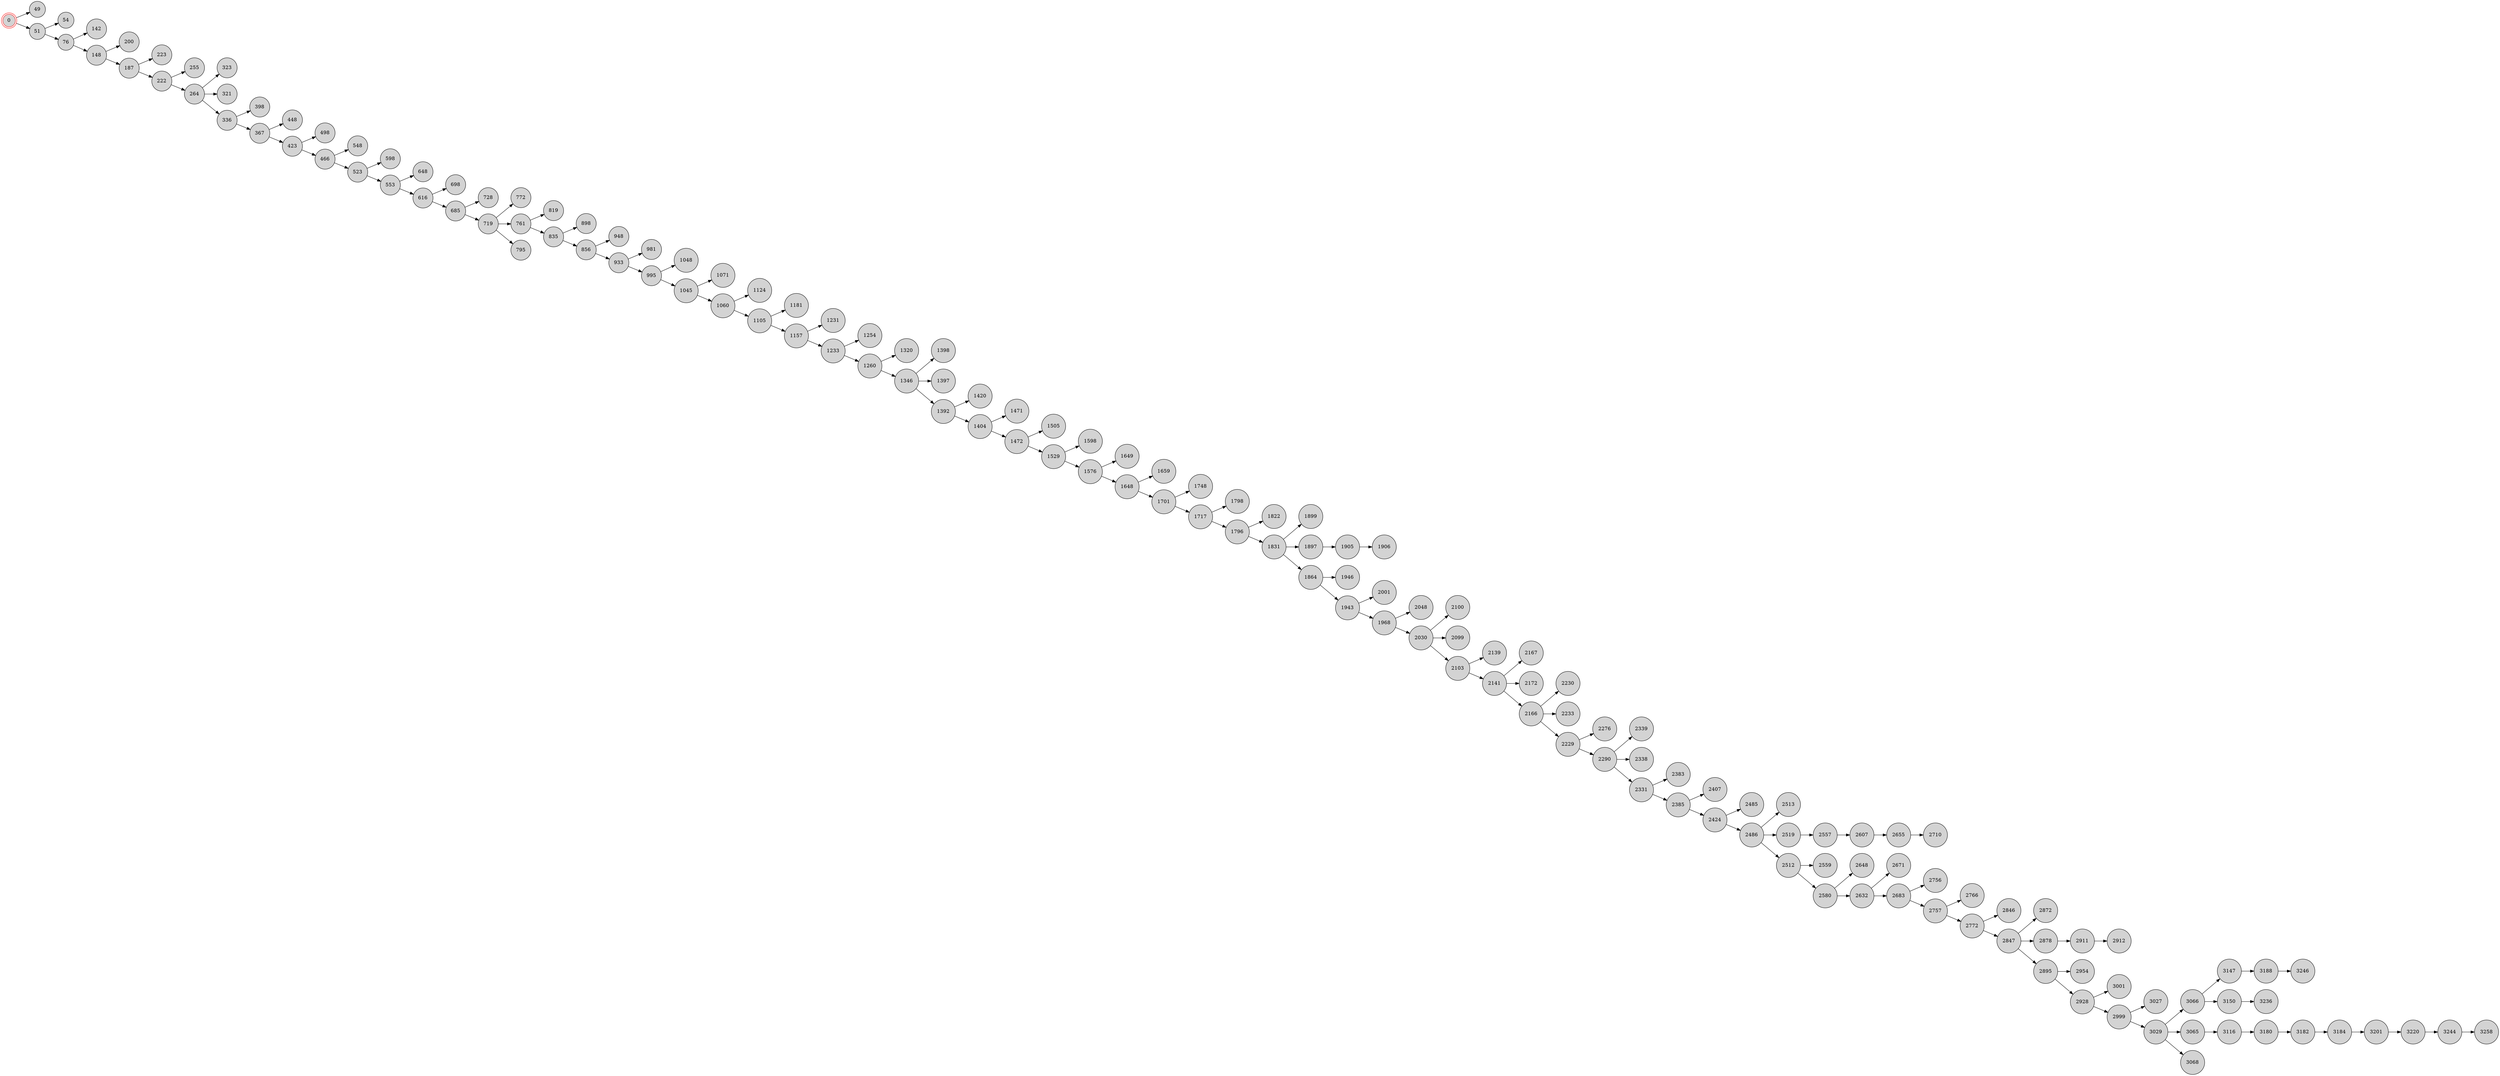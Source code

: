 digraph BlockchainTree {
    rankdir=LR;
    node [shape=circle, style=filled, fillcolor=lightgray];

    0 [shape=doublecircle, color=red];
    0 -> 49;
    0 -> 51;
    51 -> 54;
    51 -> 76;
    76 -> 142;
    76 -> 148;
    148 -> 200;
    148 -> 187;
    187 -> 223;
    187 -> 222;
    222 -> 255;
    222 -> 264;
    264 -> 323;
    264 -> 321;
    264 -> 336;
    336 -> 398;
    336 -> 367;
    367 -> 448;
    367 -> 423;
    423 -> 498;
    423 -> 466;
    466 -> 548;
    466 -> 523;
    523 -> 598;
    523 -> 553;
    553 -> 648;
    553 -> 616;
    616 -> 698;
    616 -> 685;
    685 -> 728;
    685 -> 719;
    719 -> 772;
    719 -> 761;
    761 -> 819;
    719 -> 795;
    761 -> 835;
    835 -> 898;
    835 -> 856;
    856 -> 948;
    856 -> 933;
    933 -> 981;
    933 -> 995;
    995 -> 1048;
    995 -> 1045;
    1045 -> 1071;
    1045 -> 1060;
    1060 -> 1124;
    1060 -> 1105;
    1105 -> 1181;
    1105 -> 1157;
    1157 -> 1231;
    1157 -> 1233;
    1233 -> 1254;
    1233 -> 1260;
    1260 -> 1320;
    1260 -> 1346;
    1346 -> 1398;
    1346 -> 1397;
    1346 -> 1392;
    1392 -> 1420;
    1392 -> 1404;
    1404 -> 1471;
    1404 -> 1472;
    1472 -> 1505;
    1472 -> 1529;
    1529 -> 1598;
    1529 -> 1576;
    1576 -> 1649;
    1576 -> 1648;
    1648 -> 1659;
    1648 -> 1701;
    1701 -> 1748;
    1701 -> 1717;
    1717 -> 1798;
    1717 -> 1796;
    1796 -> 1822;
    1796 -> 1831;
    1831 -> 1899;
    1831 -> 1897;
    1897 -> 1905;
    1905 -> 1906;
    1831 -> 1864;
    1864 -> 1946;
    1864 -> 1943;
    1943 -> 2001;
    1943 -> 1968;
    1968 -> 2048;
    1968 -> 2030;
    2030 -> 2100;
    2030 -> 2099;
    2030 -> 2103;
    2103 -> 2139;
    2103 -> 2141;
    2141 -> 2167;
    2141 -> 2172;
    2141 -> 2166;
    2166 -> 2230;
    2166 -> 2233;
    2166 -> 2229;
    2229 -> 2276;
    2229 -> 2290;
    2290 -> 2339;
    2290 -> 2338;
    2290 -> 2331;
    2331 -> 2383;
    2331 -> 2385;
    2385 -> 2407;
    2385 -> 2424;
    2424 -> 2485;
    2424 -> 2486;
    2486 -> 2513;
    2486 -> 2519;
    2486 -> 2512;
    2512 -> 2559;
    2519 -> 2557;
    2512 -> 2580;
    2580 -> 2648;
    2557 -> 2607;
    2580 -> 2632;
    2632 -> 2671;
    2607 -> 2655;
    2655 -> 2710;
    2632 -> 2683;
    2683 -> 2756;
    2683 -> 2757;
    2757 -> 2766;
    2757 -> 2772;
    2772 -> 2846;
    2772 -> 2847;
    2847 -> 2872;
    2847 -> 2878;
    2878 -> 2911;
    2847 -> 2895;
    2895 -> 2954;
    2911 -> 2912;
    2895 -> 2928;
    2928 -> 3001;
    2928 -> 2999;
    2999 -> 3027;
    2999 -> 3029;
    3029 -> 3066;
    3029 -> 3065;
    3029 -> 3068;
    3066 -> 3147;
    3065 -> 3116;
    3116 -> 3180;
    3180 -> 3182;
    3147 -> 3188;
    3182 -> 3184;
    3184 -> 3201;
    3066 -> 3150;
    3201 -> 3220;
    3188 -> 3246;
    3150 -> 3236;
    3220 -> 3244;
    3244 -> 3258;
}
